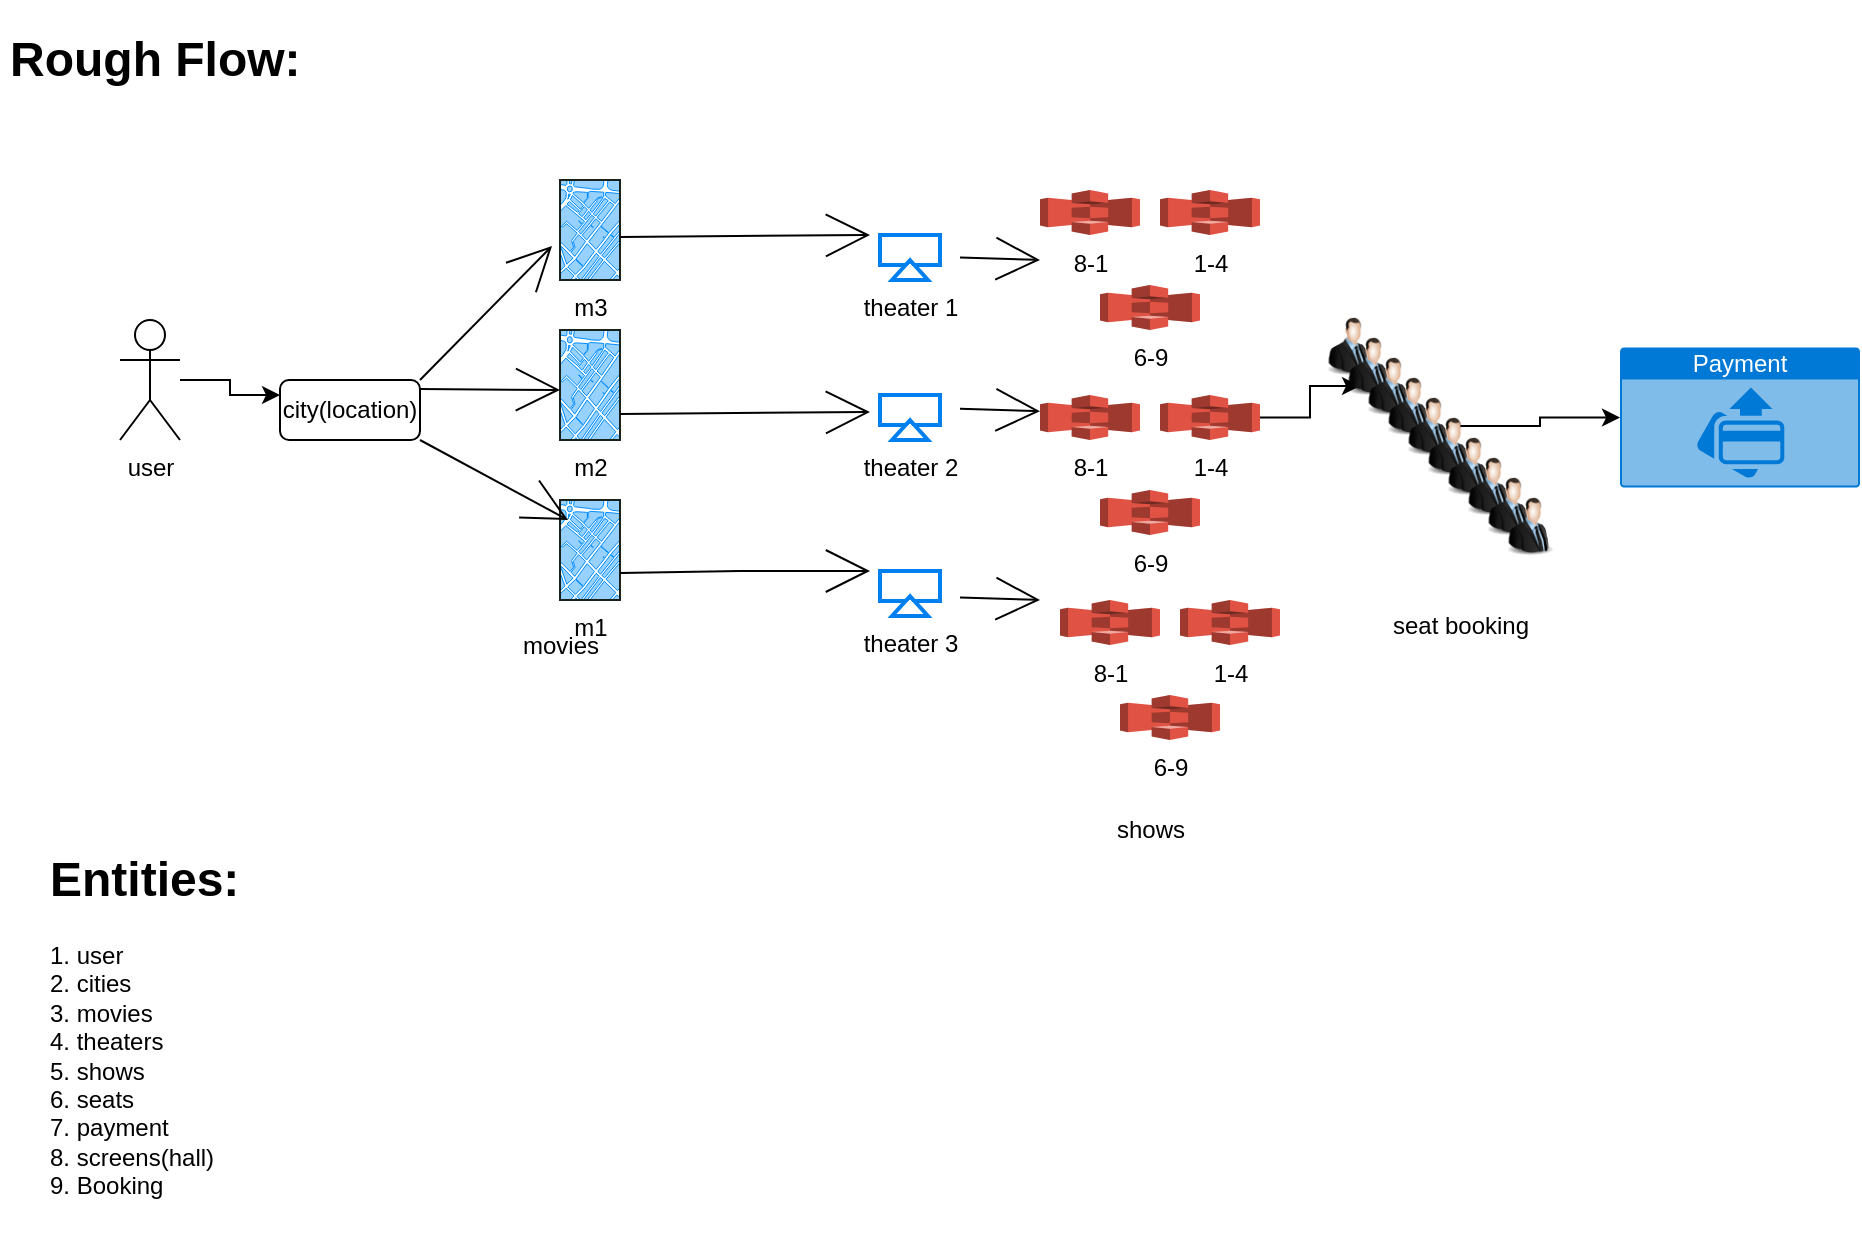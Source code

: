 <mxfile version="21.4.0" type="github">
  <diagram name="Page-1" id="S_VMc3f9QzT-krZpT3vm">
    <mxGraphModel dx="1026" dy="612" grid="1" gridSize="10" guides="1" tooltips="1" connect="1" arrows="1" fold="1" page="1" pageScale="1" pageWidth="827" pageHeight="1169" math="0" shadow="0">
      <root>
        <mxCell id="0" />
        <mxCell id="1" parent="0" />
        <mxCell id="q9Hn70hhjZPMbS5lLQ8r-1" value="&lt;h1&gt;Rough Flow:&lt;/h1&gt;" style="text;html=1;strokeColor=none;fillColor=none;spacing=5;spacingTop=-20;whiteSpace=wrap;overflow=hidden;rounded=0;" vertex="1" parent="1">
          <mxGeometry y="10" width="500" height="60" as="geometry" />
        </mxCell>
        <mxCell id="q9Hn70hhjZPMbS5lLQ8r-67" style="edgeStyle=orthogonalEdgeStyle;rounded=0;orthogonalLoop=1;jettySize=auto;html=1;entryX=0;entryY=0.25;entryDx=0;entryDy=0;" edge="1" parent="1" source="q9Hn70hhjZPMbS5lLQ8r-2" target="q9Hn70hhjZPMbS5lLQ8r-3">
          <mxGeometry relative="1" as="geometry" />
        </mxCell>
        <mxCell id="q9Hn70hhjZPMbS5lLQ8r-2" value="user" style="shape=umlActor;verticalLabelPosition=bottom;verticalAlign=top;html=1;outlineConnect=0;" vertex="1" parent="1">
          <mxGeometry x="60" y="160" width="30" height="60" as="geometry" />
        </mxCell>
        <mxCell id="q9Hn70hhjZPMbS5lLQ8r-3" value="city(location)" style="rounded=1;whiteSpace=wrap;html=1;" vertex="1" parent="1">
          <mxGeometry x="140" y="190" width="70" height="30" as="geometry" />
        </mxCell>
        <mxCell id="q9Hn70hhjZPMbS5lLQ8r-4" value="m3" style="verticalLabelPosition=bottom;verticalAlign=top;html=1;shadow=0;dashed=0;strokeWidth=1;shape=mxgraph.ios.iBgMap;strokeColor=#18211b;strokeColor2=#008cff;fillColor2=#96D1FF;" vertex="1" parent="1">
          <mxGeometry x="280" y="90" width="30" height="50" as="geometry" />
        </mxCell>
        <mxCell id="q9Hn70hhjZPMbS5lLQ8r-6" value="m1" style="verticalLabelPosition=bottom;verticalAlign=top;html=1;shadow=0;dashed=0;strokeWidth=1;shape=mxgraph.ios.iBgMap;strokeColor=#18211b;strokeColor2=#008cff;fillColor2=#96D1FF;" vertex="1" parent="1">
          <mxGeometry x="280" y="250" width="30" height="50" as="geometry" />
        </mxCell>
        <mxCell id="q9Hn70hhjZPMbS5lLQ8r-9" value="m2" style="verticalLabelPosition=bottom;verticalAlign=top;html=1;shadow=0;dashed=0;strokeWidth=1;shape=mxgraph.ios.iBgMap;strokeColor=#18211b;strokeColor2=#008cff;fillColor2=#96D1FF;" vertex="1" parent="1">
          <mxGeometry x="280" y="165" width="30" height="55" as="geometry" />
        </mxCell>
        <mxCell id="q9Hn70hhjZPMbS5lLQ8r-14" value="" style="endArrow=open;html=1;strokeWidth=1;endFill=0;endSize=20;rounded=0;" edge="1" parent="1">
          <mxGeometry width="100" relative="1" as="geometry">
            <mxPoint x="210" y="194.5" as="sourcePoint" />
            <mxPoint x="280" y="195" as="targetPoint" />
          </mxGeometry>
        </mxCell>
        <mxCell id="q9Hn70hhjZPMbS5lLQ8r-15" value="" style="endArrow=open;html=1;strokeWidth=1;endFill=0;endSize=20;rounded=0;entryX=-0.133;entryY=0.66;entryDx=0;entryDy=0;entryPerimeter=0;" edge="1" parent="1" target="q9Hn70hhjZPMbS5lLQ8r-4">
          <mxGeometry width="100" relative="1" as="geometry">
            <mxPoint x="210" y="190" as="sourcePoint" />
            <mxPoint x="300" y="90" as="targetPoint" />
          </mxGeometry>
        </mxCell>
        <mxCell id="q9Hn70hhjZPMbS5lLQ8r-16" value="" style="endArrow=open;html=1;strokeWidth=1;endFill=0;endSize=20;rounded=0;entryX=0.133;entryY=0.2;entryDx=0;entryDy=0;entryPerimeter=0;" edge="1" parent="1" target="q9Hn70hhjZPMbS5lLQ8r-6">
          <mxGeometry width="100" relative="1" as="geometry">
            <mxPoint x="210" y="220" as="sourcePoint" />
            <mxPoint x="280" y="220.5" as="targetPoint" />
            <Array as="points" />
          </mxGeometry>
        </mxCell>
        <mxCell id="q9Hn70hhjZPMbS5lLQ8r-17" value="movies" style="text;html=1;align=center;verticalAlign=middle;resizable=0;points=[];autosize=1;strokeColor=none;fillColor=none;" vertex="1" parent="1">
          <mxGeometry x="250" y="308" width="60" height="30" as="geometry" />
        </mxCell>
        <mxCell id="q9Hn70hhjZPMbS5lLQ8r-22" value="theater 1" style="html=1;verticalLabelPosition=bottom;align=center;labelBackgroundColor=#ffffff;verticalAlign=top;strokeWidth=2;strokeColor=#0080F0;shadow=0;dashed=0;shape=mxgraph.ios7.icons.move_to_folder;" vertex="1" parent="1">
          <mxGeometry x="440" y="117.5" width="30" height="22.5" as="geometry" />
        </mxCell>
        <mxCell id="q9Hn70hhjZPMbS5lLQ8r-23" value="theater 2" style="html=1;verticalLabelPosition=bottom;align=center;labelBackgroundColor=#ffffff;verticalAlign=top;strokeWidth=2;strokeColor=#0080F0;shadow=0;dashed=0;shape=mxgraph.ios7.icons.move_to_folder;" vertex="1" parent="1">
          <mxGeometry x="440" y="197.5" width="30" height="22.5" as="geometry" />
        </mxCell>
        <mxCell id="q9Hn70hhjZPMbS5lLQ8r-24" value="theater 3" style="html=1;verticalLabelPosition=bottom;align=center;labelBackgroundColor=#ffffff;verticalAlign=top;strokeWidth=2;strokeColor=#0080F0;shadow=0;dashed=0;shape=mxgraph.ios7.icons.move_to_folder;" vertex="1" parent="1">
          <mxGeometry x="440" y="285.5" width="30" height="22.5" as="geometry" />
        </mxCell>
        <mxCell id="q9Hn70hhjZPMbS5lLQ8r-25" value="" style="endArrow=open;html=1;strokeWidth=1;endFill=0;endSize=20;rounded=0;entryX=-0.167;entryY=0.378;entryDx=0;entryDy=0;entryPerimeter=0;" edge="1" parent="1" target="q9Hn70hhjZPMbS5lLQ8r-23">
          <mxGeometry width="100" relative="1" as="geometry">
            <mxPoint x="310" y="207" as="sourcePoint" />
            <mxPoint x="376" y="140" as="targetPoint" />
          </mxGeometry>
        </mxCell>
        <mxCell id="q9Hn70hhjZPMbS5lLQ8r-26" value="" style="endArrow=open;html=1;strokeWidth=1;endFill=0;endSize=20;rounded=0;entryX=-0.167;entryY=0.378;entryDx=0;entryDy=0;entryPerimeter=0;" edge="1" parent="1">
          <mxGeometry width="100" relative="1" as="geometry">
            <mxPoint x="310" y="118.5" as="sourcePoint" />
            <mxPoint x="435" y="117.5" as="targetPoint" />
          </mxGeometry>
        </mxCell>
        <mxCell id="q9Hn70hhjZPMbS5lLQ8r-27" value="" style="endArrow=open;html=1;strokeWidth=1;endFill=0;endSize=20;rounded=0;entryX=-0.167;entryY=0.378;entryDx=0;entryDy=0;entryPerimeter=0;" edge="1" parent="1">
          <mxGeometry width="100" relative="1" as="geometry">
            <mxPoint x="310" y="286.5" as="sourcePoint" />
            <mxPoint x="435" y="285.5" as="targetPoint" />
            <Array as="points">
              <mxPoint x="370" y="285.5" />
            </Array>
          </mxGeometry>
        </mxCell>
        <mxCell id="q9Hn70hhjZPMbS5lLQ8r-28" value="8-1" style="outlineConnect=0;dashed=0;verticalLabelPosition=bottom;verticalAlign=top;align=center;html=1;shape=mxgraph.aws3.s3;fillColor=#E05243;gradientColor=none;" vertex="1" parent="1">
          <mxGeometry x="520" y="95" width="50" height="22.5" as="geometry" />
        </mxCell>
        <mxCell id="q9Hn70hhjZPMbS5lLQ8r-30" value="1-4" style="outlineConnect=0;dashed=0;verticalLabelPosition=bottom;verticalAlign=top;align=center;html=1;shape=mxgraph.aws3.s3;fillColor=#E05243;gradientColor=none;" vertex="1" parent="1">
          <mxGeometry x="580" y="95" width="50" height="22.5" as="geometry" />
        </mxCell>
        <mxCell id="q9Hn70hhjZPMbS5lLQ8r-39" value="6-9" style="outlineConnect=0;dashed=0;verticalLabelPosition=bottom;verticalAlign=top;align=center;html=1;shape=mxgraph.aws3.s3;fillColor=#E05243;gradientColor=none;" vertex="1" parent="1">
          <mxGeometry x="550" y="142.5" width="50" height="22.5" as="geometry" />
        </mxCell>
        <mxCell id="q9Hn70hhjZPMbS5lLQ8r-40" style="edgeStyle=orthogonalEdgeStyle;rounded=0;orthogonalLoop=1;jettySize=auto;html=1;exitX=0.5;exitY=1;exitDx=0;exitDy=0;exitPerimeter=0;" edge="1" parent="1" source="q9Hn70hhjZPMbS5lLQ8r-39" target="q9Hn70hhjZPMbS5lLQ8r-39">
          <mxGeometry relative="1" as="geometry" />
        </mxCell>
        <mxCell id="q9Hn70hhjZPMbS5lLQ8r-41" value="8-1" style="outlineConnect=0;dashed=0;verticalLabelPosition=bottom;verticalAlign=top;align=center;html=1;shape=mxgraph.aws3.s3;fillColor=#E05243;gradientColor=none;" vertex="1" parent="1">
          <mxGeometry x="520" y="197.5" width="50" height="22.5" as="geometry" />
        </mxCell>
        <mxCell id="q9Hn70hhjZPMbS5lLQ8r-66" style="edgeStyle=orthogonalEdgeStyle;rounded=0;orthogonalLoop=1;jettySize=auto;html=1;" edge="1" parent="1" source="q9Hn70hhjZPMbS5lLQ8r-42" target="q9Hn70hhjZPMbS5lLQ8r-54">
          <mxGeometry relative="1" as="geometry" />
        </mxCell>
        <mxCell id="q9Hn70hhjZPMbS5lLQ8r-42" value="1-4" style="outlineConnect=0;dashed=0;verticalLabelPosition=bottom;verticalAlign=top;align=center;html=1;shape=mxgraph.aws3.s3;fillColor=#E05243;gradientColor=none;" vertex="1" parent="1">
          <mxGeometry x="580" y="197.5" width="50" height="22.5" as="geometry" />
        </mxCell>
        <mxCell id="q9Hn70hhjZPMbS5lLQ8r-43" value="6-9" style="outlineConnect=0;dashed=0;verticalLabelPosition=bottom;verticalAlign=top;align=center;html=1;shape=mxgraph.aws3.s3;fillColor=#E05243;gradientColor=none;" vertex="1" parent="1">
          <mxGeometry x="550" y="245" width="50" height="22.5" as="geometry" />
        </mxCell>
        <mxCell id="q9Hn70hhjZPMbS5lLQ8r-44" style="edgeStyle=orthogonalEdgeStyle;rounded=0;orthogonalLoop=1;jettySize=auto;html=1;exitX=0.5;exitY=1;exitDx=0;exitDy=0;exitPerimeter=0;" edge="1" parent="1" source="q9Hn70hhjZPMbS5lLQ8r-43" target="q9Hn70hhjZPMbS5lLQ8r-43">
          <mxGeometry relative="1" as="geometry" />
        </mxCell>
        <mxCell id="q9Hn70hhjZPMbS5lLQ8r-45" value="8-1" style="outlineConnect=0;dashed=0;verticalLabelPosition=bottom;verticalAlign=top;align=center;html=1;shape=mxgraph.aws3.s3;fillColor=#E05243;gradientColor=none;" vertex="1" parent="1">
          <mxGeometry x="530" y="300" width="50" height="22.5" as="geometry" />
        </mxCell>
        <mxCell id="q9Hn70hhjZPMbS5lLQ8r-46" value="1-4" style="outlineConnect=0;dashed=0;verticalLabelPosition=bottom;verticalAlign=top;align=center;html=1;shape=mxgraph.aws3.s3;fillColor=#E05243;gradientColor=none;" vertex="1" parent="1">
          <mxGeometry x="590" y="300" width="50" height="22.5" as="geometry" />
        </mxCell>
        <mxCell id="q9Hn70hhjZPMbS5lLQ8r-47" value="6-9" style="outlineConnect=0;dashed=0;verticalLabelPosition=bottom;verticalAlign=top;align=center;html=1;shape=mxgraph.aws3.s3;fillColor=#E05243;gradientColor=none;" vertex="1" parent="1">
          <mxGeometry x="560" y="347.5" width="50" height="22.5" as="geometry" />
        </mxCell>
        <mxCell id="q9Hn70hhjZPMbS5lLQ8r-48" style="edgeStyle=orthogonalEdgeStyle;rounded=0;orthogonalLoop=1;jettySize=auto;html=1;exitX=0.5;exitY=1;exitDx=0;exitDy=0;exitPerimeter=0;" edge="1" parent="1" source="q9Hn70hhjZPMbS5lLQ8r-47" target="q9Hn70hhjZPMbS5lLQ8r-47">
          <mxGeometry relative="1" as="geometry" />
        </mxCell>
        <mxCell id="q9Hn70hhjZPMbS5lLQ8r-49" value="" style="endArrow=open;html=1;strokeWidth=1;endFill=0;endSize=20;rounded=0;" edge="1" parent="1">
          <mxGeometry width="100" relative="1" as="geometry">
            <mxPoint x="480" y="128.75" as="sourcePoint" />
            <mxPoint x="520" y="130" as="targetPoint" />
          </mxGeometry>
        </mxCell>
        <mxCell id="q9Hn70hhjZPMbS5lLQ8r-50" value="" style="endArrow=open;html=1;strokeWidth=1;endFill=0;endSize=20;rounded=0;" edge="1" parent="1">
          <mxGeometry width="100" relative="1" as="geometry">
            <mxPoint x="480" y="298.75" as="sourcePoint" />
            <mxPoint x="520" y="300" as="targetPoint" />
          </mxGeometry>
        </mxCell>
        <mxCell id="q9Hn70hhjZPMbS5lLQ8r-51" value="" style="endArrow=open;html=1;strokeWidth=1;endFill=0;endSize=20;rounded=0;" edge="1" parent="1">
          <mxGeometry width="100" relative="1" as="geometry">
            <mxPoint x="480" y="204.38" as="sourcePoint" />
            <mxPoint x="520" y="205.63" as="targetPoint" />
          </mxGeometry>
        </mxCell>
        <mxCell id="q9Hn70hhjZPMbS5lLQ8r-52" value="" style="image;html=1;image=img/lib/clip_art/people/Suit_Man_128x128.png" vertex="1" parent="1">
          <mxGeometry x="660" y="150.5" width="30" height="45" as="geometry" />
        </mxCell>
        <mxCell id="q9Hn70hhjZPMbS5lLQ8r-53" value="" style="image;html=1;image=img/lib/clip_art/people/Suit_Man_128x128.png" vertex="1" parent="1">
          <mxGeometry x="670" y="160.5" width="30" height="45" as="geometry" />
        </mxCell>
        <mxCell id="q9Hn70hhjZPMbS5lLQ8r-54" value="" style="image;html=1;image=img/lib/clip_art/people/Suit_Man_128x128.png" vertex="1" parent="1">
          <mxGeometry x="680" y="170.5" width="30" height="45" as="geometry" />
        </mxCell>
        <mxCell id="q9Hn70hhjZPMbS5lLQ8r-55" value="" style="image;html=1;image=img/lib/clip_art/people/Suit_Man_128x128.png" vertex="1" parent="1">
          <mxGeometry x="690" y="180.5" width="30" height="45" as="geometry" />
        </mxCell>
        <mxCell id="q9Hn70hhjZPMbS5lLQ8r-65" style="edgeStyle=orthogonalEdgeStyle;rounded=0;orthogonalLoop=1;jettySize=auto;html=1;" edge="1" parent="1" source="q9Hn70hhjZPMbS5lLQ8r-56" target="q9Hn70hhjZPMbS5lLQ8r-64">
          <mxGeometry relative="1" as="geometry" />
        </mxCell>
        <mxCell id="q9Hn70hhjZPMbS5lLQ8r-56" value="" style="image;html=1;image=img/lib/clip_art/people/Suit_Man_128x128.png" vertex="1" parent="1">
          <mxGeometry x="700" y="190.5" width="30" height="45" as="geometry" />
        </mxCell>
        <mxCell id="q9Hn70hhjZPMbS5lLQ8r-57" value="" style="image;html=1;image=img/lib/clip_art/people/Suit_Man_128x128.png" vertex="1" parent="1">
          <mxGeometry x="710" y="200.5" width="30" height="45" as="geometry" />
        </mxCell>
        <mxCell id="q9Hn70hhjZPMbS5lLQ8r-58" value="" style="image;html=1;image=img/lib/clip_art/people/Suit_Man_128x128.png" vertex="1" parent="1">
          <mxGeometry x="720" y="210.5" width="30" height="45" as="geometry" />
        </mxCell>
        <mxCell id="q9Hn70hhjZPMbS5lLQ8r-59" value="" style="image;html=1;image=img/lib/clip_art/people/Suit_Man_128x128.png" vertex="1" parent="1">
          <mxGeometry x="730" y="220.5" width="30" height="45" as="geometry" />
        </mxCell>
        <mxCell id="q9Hn70hhjZPMbS5lLQ8r-60" value="" style="image;html=1;image=img/lib/clip_art/people/Suit_Man_128x128.png" vertex="1" parent="1">
          <mxGeometry x="740" y="230.5" width="30" height="45" as="geometry" />
        </mxCell>
        <mxCell id="q9Hn70hhjZPMbS5lLQ8r-61" value="" style="image;html=1;image=img/lib/clip_art/people/Suit_Man_128x128.png" vertex="1" parent="1">
          <mxGeometry x="750" y="240.5" width="30" height="45" as="geometry" />
        </mxCell>
        <mxCell id="q9Hn70hhjZPMbS5lLQ8r-63" value="seat booking" style="text;html=1;align=center;verticalAlign=middle;resizable=0;points=[];autosize=1;strokeColor=none;fillColor=none;" vertex="1" parent="1">
          <mxGeometry x="685" y="298" width="90" height="30" as="geometry" />
        </mxCell>
        <mxCell id="q9Hn70hhjZPMbS5lLQ8r-64" value="Payment" style="html=1;whiteSpace=wrap;strokeColor=none;fillColor=#0079D6;labelPosition=center;verticalLabelPosition=middle;verticalAlign=top;align=center;fontSize=12;outlineConnect=0;spacingTop=-6;fontColor=#FFFFFF;sketch=0;shape=mxgraph.sitemap.payment;" vertex="1" parent="1">
          <mxGeometry x="810" y="173.75" width="120" height="70" as="geometry" />
        </mxCell>
        <mxCell id="q9Hn70hhjZPMbS5lLQ8r-68" value="&lt;h1&gt;Entities:&lt;/h1&gt;&lt;div&gt;1. user&lt;/div&gt;&lt;div&gt;2. cities&lt;/div&gt;&lt;div&gt;3. movies&lt;/div&gt;&lt;div&gt;4. theaters&lt;/div&gt;&lt;div&gt;5. shows&lt;/div&gt;&lt;div&gt;6. seats&lt;/div&gt;&lt;div&gt;7. payment&lt;/div&gt;&lt;div&gt;8. screens(hall)&lt;/div&gt;&lt;div&gt;9. Booking&lt;/div&gt;" style="text;html=1;strokeColor=none;fillColor=none;spacing=5;spacingTop=-20;whiteSpace=wrap;overflow=hidden;rounded=0;" vertex="1" parent="1">
          <mxGeometry x="20" y="420" width="190" height="200" as="geometry" />
        </mxCell>
        <mxCell id="q9Hn70hhjZPMbS5lLQ8r-69" value="shows" style="text;html=1;align=center;verticalAlign=middle;resizable=0;points=[];autosize=1;strokeColor=none;fillColor=none;" vertex="1" parent="1">
          <mxGeometry x="545" y="400" width="60" height="30" as="geometry" />
        </mxCell>
      </root>
    </mxGraphModel>
  </diagram>
</mxfile>
